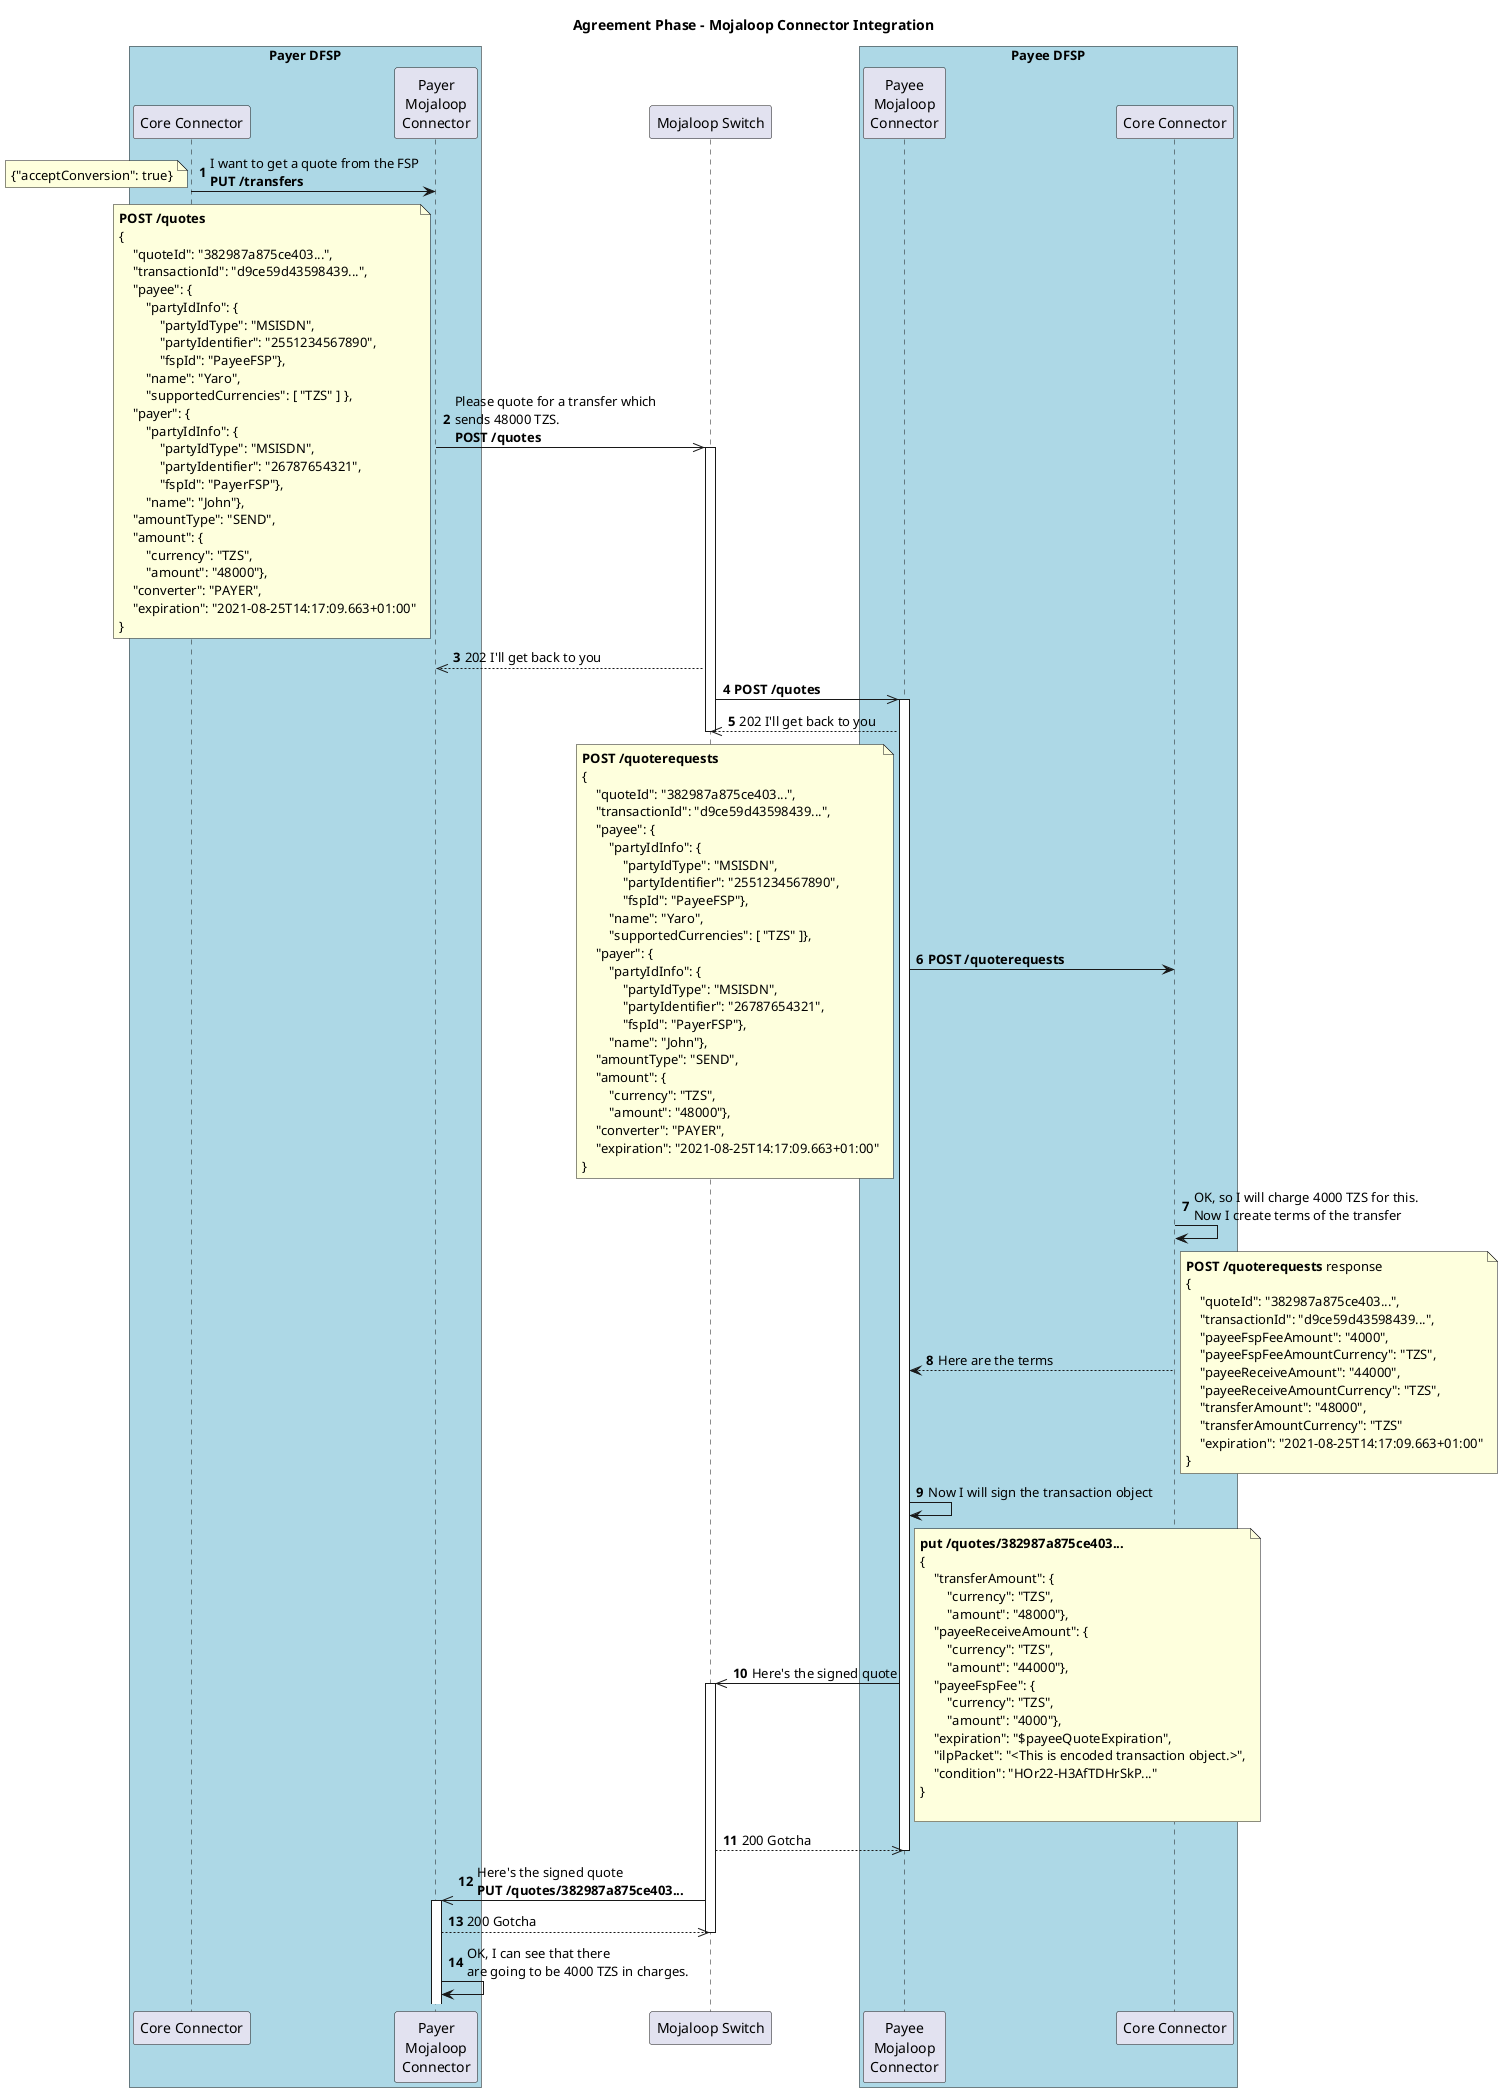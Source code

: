 @startuml FXAPI_Payer_Agreement

!$simplified = false
!$shortCutSingleFXP = false
!$hideSwitchDetail = false
!$advancedCoreConnectorFlow = false
!$senderName = "John"
!$senderLastName = ""
!$senderDOB = "1966-06-16"
!$receiverName = "Yaro"
!$receiverFirstName = "Yaro"
!$receiverMiddleName = ""
!$receiverLastName = ""
!$receiverDOB = "1966-06-16"
!$payerCurrency = "BWP"
!$payeeCurrency = "TZS"
!$payerFSPID = "PayerFSP"
!$payeeFSPID = "PayeeFSP"
!$fxpID = "FDH_FX"
!$payerMSISDN = "26787654321"
!$payeeMSISDN = "2551234567890"
!$payeeReceiveAmount = "44000"
!$payerSendAmount = "300"
!$payeeFee = "4000"
!$targetAmount = "48000"
!$fxpChargesSource = "33"
!$fxpChargesTarget = "6000"
!$fxpSourceAmount = "300"
!$fxpTargetAmount = "48000"
!$totalChargesSourceCurrency = "55"
!$totalChargesTargetCurrency = "10000"
!$conversionRequestId = "828cc75f1654415..."
!$conversionId = "581f68efb54f41..."
!$homeTransactionId = "string"
!$quoteId = "382987a875ce403..."
!$transactionId = "d9ce59d43598439..."
!$quotePayerExpiration = "2021-08-25T14:17:09.663+01:00"
!$quotePayeeExpiration = "2021-08-25T14:17:09.663+01:00"
!$commitRequestId = "77c9d78dc26a44748b3c99b96a"
!$determiningTransferId = "d9ce59d4359843..."
!$transferId = "d9ce59d43598439..."
!$fxCondition = "GRzLaTP7DJ9t4P-a_B..."
!$condition = "HOr22-H3AfTDHrSkP..."

title Agreement Phase - Mojaloop Connector Integration
'actor "$senderName" as A1
'  participant "Payer CBS" as PayerCBS
box "Payer DFSP" #LightBlue  
  participant "Core Connector" as PayerCC
  participant "Payer\nMojaloop\nConnector" as D1
end box

participant "Mojaloop Switch" as S1

'box "Discovery Service" #LightYellow
'  participant "ALS Oracle" as ALS
'end box

'box "FX provider"  
'  participant "FXP\nConnector" as FXP
'  participant "Backend FX API" as FXPBackend
'end box

box "Payee DFSP" #LightBlue   
  participant "Payee\nMojaloop\nConnector" as D2
  participant "Core Connector" as PayeeCC
end box

'actor "$receiverName" as A2
autonumber

!if ($advancedCoreConnectorFlow != true)
PayerCC->D1: I want to get a quote from the FSP\n**PUT /transfers**
note left
{"acceptConversion": true}
end note
!else
PayerCC->D1: I want to get a quote from the FSP\n**POST /quotes**
    !if ($simplified != true)
        note right of PayerCC
        {
            "fspId": "$payeeFSPID",
            "quotesPostRequest": {
                "quoteId": "$quoteId",
                "transactionId": "$transactionId",
                "payee": {
                    "partyIdInfo": {
                        "partyIdType": "MSISDN",
                        "partyIdentifier": "$payeeMSISDN",
                        "fspId": "$payeeFSPID"
                    },
                    "name": "$receiverName",
                    "supportedCurrencies": [ "$payeeCurrency" ]
                },
                "payer": {
                    "partyIdInfo": {
                        "partyIdType": "MSISDN",
                        "partyIdentifier": "$payerMSISDN",
                        "fspId": "$payerFSPID"
                    },
                    "name": "$senderName",
                },
                "amountType": "SEND",
                "amount": {
                    "currency": "$payeeCurrency",
                    "amount": "$fxpTargetAmount"
                },
                "converter": "PAYER",
                "expiration": "$quotePayerExpiration"
            }
        }
        end note
    !endif
!endif


D1->>S1:Please quote for a transfer which \nsends $fxpTargetAmount $payeeCurrency.\n**POST /quotes**
!if ($simplified != true)
note left
**POST /quotes**
{
    "quoteId": "$quoteId",
    "transactionId": "$transactionId",
    "payee": {
        "partyIdInfo": {
            "partyIdType": "MSISDN",
            "partyIdentifier": "$payeeMSISDN",
            "fspId": "$payeeFSPID"},
        "name": "$receiverName",
        "supportedCurrencies": [ "$payeeCurrency" ] },
    "payer": {
        "partyIdInfo": {
            "partyIdType": "MSISDN",
            "partyIdentifier": "$payerMSISDN",
            "fspId": "$payerFSPID"},
        "name": "$senderName"},
    "amountType": "SEND",
    "amount": {
        "currency": "$payeeCurrency",
        "amount": "$fxpTargetAmount"},
    "converter": "PAYER",
    "expiration": "$quotePayerExpiration"
}
end note
!endif
activate S1
!if ($simplified != true)
S1-->>D1:202 I'll get back to you
!endif

S1->>D2:**POST /quotes**
activate D2
!if ($simplified != true)
D2-->>S1:202 I'll get back to you
!endif
deactivate S1
D2->PayeeCC:**POST /quoterequests**
!if ($simplified != true)
note left
**POST /quoterequests**
{
    "quoteId": "$quoteId",
    "transactionId": "$transactionId",
    "payee": {
        "partyIdInfo": {
            "partyIdType": "MSISDN",
            "partyIdentifier": "$payeeMSISDN",
            "fspId": "$payeeFSPID"},
        "name": "$receiverName",
        "supportedCurrencies": [ "$payeeCurrency" ]},
    "payer": {
        "partyIdInfo": {
            "partyIdType": "MSISDN",
            "partyIdentifier": "$payerMSISDN",
            "fspId": "$payerFSPID"},
        "name": "$senderName"},
    "amountType": "SEND",
    "amount": {
        "currency": "$payeeCurrency",
        "amount": "$fxpTargetAmount"},
    "converter": "PAYER",
    "expiration": "$quotePayerExpiration"
}
end note
!endif
PayeeCC->PayeeCC:OK, so I will charge $payeeFee $payeeCurrency for this.\nNow I create terms of the transfer
PayeeCC-->D2:Here are the terms
!if ($simplified != true)
note right
**POST /quoterequests** response
{
    "quoteId": "$quoteId",
    "transactionId": "$transactionId",
    "payeeFspFeeAmount": "$payeeFee",
    "payeeFspFeeAmountCurrency": "$payeeCurrency",
    "payeeReceiveAmount": "$payeeReceiveAmount",
    "payeeReceiveAmountCurrency": "$payeeCurrency",
    "transferAmount": "$targetAmount",
    "transferAmountCurrency": "$payeeCurrency"
    "expiration": "$quotePayerExpiration"
}
end note
!endif
D2->D2:Now I will sign the transaction object
D2->>S1:Here's the signed quote
note right
**put /quotes/$quoteId**
{
    "transferAmount": {
        "currency": "$payeeCurrency",
        "amount": "$targetAmount"},
    "payeeReceiveAmount": {
        "currency": "$payeeCurrency",
        "amount": "$payeeReceiveAmount"},
    "payeeFspFee": {
        "currency": "$payeeCurrency",
        "amount": "$payeeFee"},
    "expiration": "$payeeQuoteExpiration",
    "ilpPacket": "<This is encoded transaction object.>",
    "condition": "$condition"
}

end note
activate S1
!if ($simplified != true)
S1-->>D2:200 Gotcha
!endif
deactivate D2
S1->>D1:Here's the signed quote\n**PUT /quotes/$quoteId**
activate D1
!if ($simplified != true)
D1-->>S1:200 Gotcha
!endif
deactivate S1
D1->D1:OK, I can see that there \nare going to be $payeeFee $payeeCurrency in charges.
@enduml
